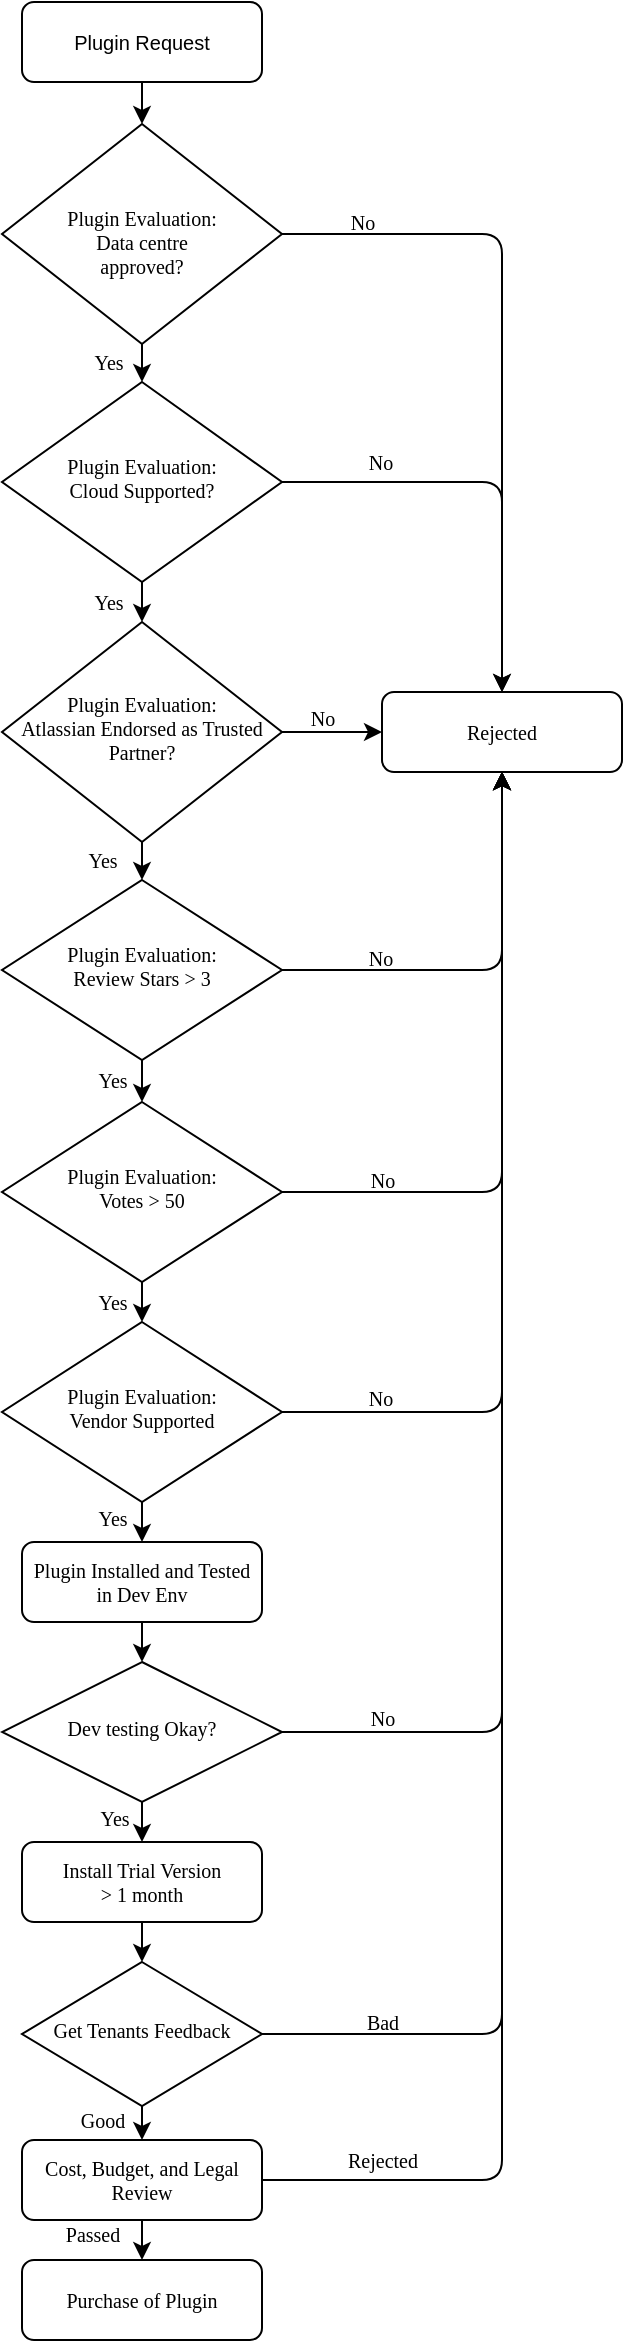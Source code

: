 <mxfile version="19.0.3" type="device" pages="2"><diagram id="C5RBs43oDa-KdzZeNtuy" name="vertical-layout"><mxGraphModel dx="2565" dy="1325" grid="0" gridSize="10" guides="1" tooltips="1" connect="1" arrows="1" fold="1" page="1" pageScale="1" pageWidth="827" pageHeight="1169" math="0" shadow="0"><root><mxCell id="WIyWlLk6GJQsqaUBKTNV-0"/><mxCell id="WIyWlLk6GJQsqaUBKTNV-1" parent="WIyWlLk6GJQsqaUBKTNV-0"/><mxCell id="XpRjnHkGzmFIEhDJoODN-25" value="" style="edgeStyle=orthogonalEdgeStyle;rounded=1;orthogonalLoop=1;jettySize=auto;html=1;fontFamily=Verdana;" parent="WIyWlLk6GJQsqaUBKTNV-1" source="WIyWlLk6GJQsqaUBKTNV-3" target="WIyWlLk6GJQsqaUBKTNV-6" edge="1"><mxGeometry relative="1" as="geometry"/></mxCell><mxCell id="WIyWlLk6GJQsqaUBKTNV-3" value="Plugin Request" style="rounded=1;whiteSpace=wrap;html=1;fontSize=10;glass=0;strokeWidth=1;shadow=0;" parent="WIyWlLk6GJQsqaUBKTNV-1" vertex="1"><mxGeometry x="160" width="120" height="40" as="geometry"/></mxCell><mxCell id="XpRjnHkGzmFIEhDJoODN-17" style="edgeStyle=orthogonalEdgeStyle;rounded=1;orthogonalLoop=1;jettySize=auto;html=1;entryX=0.5;entryY=0;entryDx=0;entryDy=0;fontFamily=Verdana;" parent="WIyWlLk6GJQsqaUBKTNV-1" source="WIyWlLk6GJQsqaUBKTNV-6" target="XpRjnHkGzmFIEhDJoODN-5" edge="1"><mxGeometry relative="1" as="geometry"/></mxCell><mxCell id="XpRjnHkGzmFIEhDJoODN-19" style="edgeStyle=orthogonalEdgeStyle;rounded=1;orthogonalLoop=1;jettySize=auto;html=1;entryX=0.5;entryY=0;entryDx=0;entryDy=0;fontFamily=Verdana;" parent="WIyWlLk6GJQsqaUBKTNV-1" source="WIyWlLk6GJQsqaUBKTNV-6" target="WIyWlLk6GJQsqaUBKTNV-12" edge="1"><mxGeometry relative="1" as="geometry"/></mxCell><mxCell id="WIyWlLk6GJQsqaUBKTNV-6" value="&lt;br style=&quot;font-size: 10px;&quot;&gt;Plugin Evaluation: &lt;br style=&quot;font-size: 10px;&quot;&gt;Data centre &lt;br style=&quot;font-size: 10px;&quot;&gt;approved?" style="rhombus;whiteSpace=wrap;html=1;shadow=0;fontFamily=Verdana;fontSize=10;align=center;strokeWidth=1;spacing=6;spacingTop=-4;" parent="WIyWlLk6GJQsqaUBKTNV-1" vertex="1"><mxGeometry x="150" y="61" width="140" height="110" as="geometry"/></mxCell><mxCell id="XpRjnHkGzmFIEhDJoODN-36" value="" style="edgeStyle=orthogonalEdgeStyle;rounded=1;orthogonalLoop=1;jettySize=auto;html=1;entryX=0.5;entryY=0;entryDx=0;entryDy=0;exitX=0.5;exitY=1;exitDx=0;exitDy=0;fontFamily=Verdana;" parent="WIyWlLk6GJQsqaUBKTNV-1" source="WIyWlLk6GJQsqaUBKTNV-11" target="XpRjnHkGzmFIEhDJoODN-26" edge="1"><mxGeometry relative="1" as="geometry"><Array as="points"><mxPoint x="220" y="970"/><mxPoint x="220" y="970"/></Array></mxGeometry></mxCell><mxCell id="WIyWlLk6GJQsqaUBKTNV-11" value="Install Trial Version&lt;br style=&quot;font-size: 10px;&quot;&gt;&amp;gt; 1 month" style="rounded=1;whiteSpace=wrap;html=1;fontSize=10;glass=0;strokeWidth=1;shadow=0;fontFamily=Verdana;" parent="WIyWlLk6GJQsqaUBKTNV-1" vertex="1"><mxGeometry x="160" y="920" width="120" height="40" as="geometry"/></mxCell><mxCell id="WIyWlLk6GJQsqaUBKTNV-12" value="Rejected" style="rounded=1;whiteSpace=wrap;html=1;fontSize=10;glass=0;strokeWidth=1;shadow=0;fontFamily=Verdana;" parent="WIyWlLk6GJQsqaUBKTNV-1" vertex="1"><mxGeometry x="340" y="345" width="120" height="40" as="geometry"/></mxCell><mxCell id="XpRjnHkGzmFIEhDJoODN-38" value="" style="edgeStyle=orthogonalEdgeStyle;rounded=1;orthogonalLoop=1;jettySize=auto;html=1;entryX=0.5;entryY=0;entryDx=0;entryDy=0;fontFamily=Verdana;" parent="WIyWlLk6GJQsqaUBKTNV-1" source="XpRjnHkGzmFIEhDJoODN-5" target="XpRjnHkGzmFIEhDJoODN-7" edge="1"><mxGeometry relative="1" as="geometry"><mxPoint x="220" y="390" as="targetPoint"/></mxGeometry></mxCell><mxCell id="XpRjnHkGzmFIEhDJoODN-42" value="" style="edgeStyle=orthogonalEdgeStyle;rounded=1;orthogonalLoop=1;jettySize=auto;html=1;entryX=0.5;entryY=0;entryDx=0;entryDy=0;fontFamily=Verdana;" parent="WIyWlLk6GJQsqaUBKTNV-1" source="XpRjnHkGzmFIEhDJoODN-5" target="WIyWlLk6GJQsqaUBKTNV-12" edge="1"><mxGeometry relative="1" as="geometry"><mxPoint x="380" y="240" as="targetPoint"/></mxGeometry></mxCell><mxCell id="XpRjnHkGzmFIEhDJoODN-5" value="Plugin Evaluation: &lt;br style=&quot;font-size: 10px;&quot;&gt;Cloud Supported?" style="rhombus;whiteSpace=wrap;html=1;shadow=0;fontFamily=Verdana;fontSize=10;align=center;strokeWidth=1;spacing=6;spacingTop=-4;" parent="WIyWlLk6GJQsqaUBKTNV-1" vertex="1"><mxGeometry x="150" y="190" width="140" height="100" as="geometry"/></mxCell><mxCell id="XpRjnHkGzmFIEhDJoODN-16" style="edgeStyle=orthogonalEdgeStyle;rounded=1;orthogonalLoop=1;jettySize=auto;html=1;entryX=0;entryY=0.5;entryDx=0;entryDy=0;fontFamily=Verdana;" parent="WIyWlLk6GJQsqaUBKTNV-1" source="XpRjnHkGzmFIEhDJoODN-7" target="WIyWlLk6GJQsqaUBKTNV-12" edge="1"><mxGeometry relative="1" as="geometry"/></mxCell><mxCell id="XpRjnHkGzmFIEhDJoODN-20" style="edgeStyle=orthogonalEdgeStyle;rounded=1;orthogonalLoop=1;jettySize=auto;html=1;entryX=0.5;entryY=0;entryDx=0;entryDy=0;fontFamily=Verdana;" parent="WIyWlLk6GJQsqaUBKTNV-1" source="XpRjnHkGzmFIEhDJoODN-7" target="XpRjnHkGzmFIEhDJoODN-11" edge="1"><mxGeometry relative="1" as="geometry"/></mxCell><mxCell id="XpRjnHkGzmFIEhDJoODN-7" value="Plugin Evaluation: &lt;br style=&quot;font-size: 10px;&quot;&gt;Atlassian Endorsed as Trusted Partner?" style="rhombus;whiteSpace=wrap;html=1;shadow=0;fontFamily=Verdana;fontSize=10;align=center;strokeWidth=1;spacing=6;spacingTop=-4;" parent="WIyWlLk6GJQsqaUBKTNV-1" vertex="1"><mxGeometry x="150" y="310" width="140" height="110" as="geometry"/></mxCell><mxCell id="XpRjnHkGzmFIEhDJoODN-40" value="" style="edgeStyle=orthogonalEdgeStyle;rounded=1;orthogonalLoop=1;jettySize=auto;html=1;entryX=0.5;entryY=1;entryDx=0;entryDy=0;fontFamily=Verdana;" parent="WIyWlLk6GJQsqaUBKTNV-1" source="XpRjnHkGzmFIEhDJoODN-11" target="WIyWlLk6GJQsqaUBKTNV-12" edge="1"><mxGeometry relative="1" as="geometry"><mxPoint x="400" y="484" as="targetPoint"/></mxGeometry></mxCell><mxCell id="XpRjnHkGzmFIEhDJoODN-44" value="" style="edgeStyle=orthogonalEdgeStyle;rounded=1;orthogonalLoop=1;jettySize=auto;html=1;entryX=0.5;entryY=0;entryDx=0;entryDy=0;fontFamily=Verdana;" parent="WIyWlLk6GJQsqaUBKTNV-1" source="XpRjnHkGzmFIEhDJoODN-11" target="XpRjnHkGzmFIEhDJoODN-21" edge="1"><mxGeometry relative="1" as="geometry"><mxPoint x="220" y="604" as="targetPoint"/></mxGeometry></mxCell><mxCell id="XpRjnHkGzmFIEhDJoODN-11" value="Plugin Evaluation: &lt;br style=&quot;font-size: 10px;&quot;&gt;Review Stars &amp;gt; 3" style="rhombus;whiteSpace=wrap;html=1;shadow=0;fontFamily=Verdana;fontSize=10;align=center;strokeWidth=1;spacing=6;spacingTop=-4;" parent="WIyWlLk6GJQsqaUBKTNV-1" vertex="1"><mxGeometry x="150" y="439" width="140" height="90" as="geometry"/></mxCell><mxCell id="XpRjnHkGzmFIEhDJoODN-46" value="" style="edgeStyle=orthogonalEdgeStyle;rounded=1;orthogonalLoop=1;jettySize=auto;html=1;entryX=0.5;entryY=0;entryDx=0;entryDy=0;fontFamily=Verdana;" parent="WIyWlLk6GJQsqaUBKTNV-1" source="XpRjnHkGzmFIEhDJoODN-21" target="XpRjnHkGzmFIEhDJoODN-22" edge="1"><mxGeometry relative="1" as="geometry"><mxPoint x="90" y="725" as="targetPoint"/></mxGeometry></mxCell><mxCell id="XpRjnHkGzmFIEhDJoODN-53" value="" style="edgeStyle=orthogonalEdgeStyle;rounded=1;orthogonalLoop=1;jettySize=auto;html=1;entryX=0.5;entryY=1;entryDx=0;entryDy=0;fontFamily=Verdana;" parent="WIyWlLk6GJQsqaUBKTNV-1" source="XpRjnHkGzmFIEhDJoODN-21" target="WIyWlLk6GJQsqaUBKTNV-12" edge="1"><mxGeometry relative="1" as="geometry"><mxPoint x="390" y="595" as="targetPoint"/></mxGeometry></mxCell><mxCell id="XpRjnHkGzmFIEhDJoODN-21" value="Plugin Evaluation: &lt;br style=&quot;font-size: 10px;&quot;&gt;Votes &amp;gt; 50" style="rhombus;whiteSpace=wrap;html=1;shadow=0;fontFamily=Verdana;fontSize=10;align=center;strokeWidth=1;spacing=6;spacingTop=-4;" parent="WIyWlLk6GJQsqaUBKTNV-1" vertex="1"><mxGeometry x="150" y="550" width="140" height="90" as="geometry"/></mxCell><mxCell id="XpRjnHkGzmFIEhDJoODN-48" value="" style="edgeStyle=orthogonalEdgeStyle;rounded=1;orthogonalLoop=1;jettySize=auto;html=1;fontFamily=Verdana;" parent="WIyWlLk6GJQsqaUBKTNV-1" source="XpRjnHkGzmFIEhDJoODN-22" target="XpRjnHkGzmFIEhDJoODN-23" edge="1"><mxGeometry relative="1" as="geometry"/></mxCell><mxCell id="XpRjnHkGzmFIEhDJoODN-55" value="" style="edgeStyle=orthogonalEdgeStyle;rounded=1;orthogonalLoop=1;jettySize=auto;html=1;entryX=0.5;entryY=1;entryDx=0;entryDy=0;fontFamily=Verdana;" parent="WIyWlLk6GJQsqaUBKTNV-1" source="XpRjnHkGzmFIEhDJoODN-22" target="WIyWlLk6GJQsqaUBKTNV-12" edge="1"><mxGeometry relative="1" as="geometry"><mxPoint x="390" y="705" as="targetPoint"/></mxGeometry></mxCell><mxCell id="XpRjnHkGzmFIEhDJoODN-22" value="Plugin Evaluation: &lt;br style=&quot;font-size: 10px;&quot;&gt;Vendor Supported" style="rhombus;whiteSpace=wrap;html=1;shadow=0;fontFamily=Verdana;fontSize=10;align=center;strokeWidth=1;spacing=6;spacingTop=-4;" parent="WIyWlLk6GJQsqaUBKTNV-1" vertex="1"><mxGeometry x="150" y="660" width="140" height="90" as="geometry"/></mxCell><mxCell id="XpRjnHkGzmFIEhDJoODN-49" value="" style="edgeStyle=orthogonalEdgeStyle;rounded=1;orthogonalLoop=1;jettySize=auto;html=1;entryX=0.5;entryY=0;entryDx=0;entryDy=0;fontFamily=Verdana;" parent="WIyWlLk6GJQsqaUBKTNV-1" source="XpRjnHkGzmFIEhDJoODN-23" target="XpRjnHkGzmFIEhDJoODN-24" edge="1"><mxGeometry relative="1" as="geometry"/></mxCell><mxCell id="XpRjnHkGzmFIEhDJoODN-23" value="Plugin Installed and Tested in Dev Env" style="rounded=1;whiteSpace=wrap;html=1;fontSize=10;glass=0;strokeWidth=1;shadow=0;fontFamily=Verdana;" parent="WIyWlLk6GJQsqaUBKTNV-1" vertex="1"><mxGeometry x="160" y="770" width="120" height="40" as="geometry"/></mxCell><mxCell id="XpRjnHkGzmFIEhDJoODN-51" value="" style="edgeStyle=orthogonalEdgeStyle;rounded=1;orthogonalLoop=1;jettySize=auto;html=1;entryX=0.5;entryY=0;entryDx=0;entryDy=0;fontFamily=Verdana;" parent="WIyWlLk6GJQsqaUBKTNV-1" source="XpRjnHkGzmFIEhDJoODN-24" target="WIyWlLk6GJQsqaUBKTNV-11" edge="1"><mxGeometry relative="1" as="geometry"><mxPoint x="100" y="975" as="targetPoint"/></mxGeometry></mxCell><mxCell id="XpRjnHkGzmFIEhDJoODN-57" value="" style="edgeStyle=orthogonalEdgeStyle;rounded=1;orthogonalLoop=1;jettySize=auto;html=1;entryX=0.5;entryY=1;entryDx=0;entryDy=0;fontFamily=Verdana;" parent="WIyWlLk6GJQsqaUBKTNV-1" source="XpRjnHkGzmFIEhDJoODN-24" target="WIyWlLk6GJQsqaUBKTNV-12" edge="1"><mxGeometry relative="1" as="geometry"><mxPoint x="380" y="865" as="targetPoint"/></mxGeometry></mxCell><mxCell id="XpRjnHkGzmFIEhDJoODN-24" value="Dev testing Okay?" style="rhombus;whiteSpace=wrap;html=1;shadow=0;fontFamily=Verdana;fontSize=10;align=center;strokeWidth=1;spacing=6;spacingTop=-4;" parent="WIyWlLk6GJQsqaUBKTNV-1" vertex="1"><mxGeometry x="150" y="830" width="140" height="70" as="geometry"/></mxCell><mxCell id="XpRjnHkGzmFIEhDJoODN-35" value="" style="edgeStyle=orthogonalEdgeStyle;rounded=1;orthogonalLoop=1;jettySize=auto;html=1;entryX=0.5;entryY=0;entryDx=0;entryDy=0;fontFamily=Verdana;" parent="WIyWlLk6GJQsqaUBKTNV-1" source="XpRjnHkGzmFIEhDJoODN-26" target="XpRjnHkGzmFIEhDJoODN-27" edge="1"><mxGeometry relative="1" as="geometry"><mxPoint x="70" y="1128" as="targetPoint"/></mxGeometry></mxCell><mxCell id="XpRjnHkGzmFIEhDJoODN-59" value="" style="edgeStyle=orthogonalEdgeStyle;rounded=1;orthogonalLoop=1;jettySize=auto;html=1;entryX=0.5;entryY=1;entryDx=0;entryDy=0;fontFamily=Verdana;" parent="WIyWlLk6GJQsqaUBKTNV-1" source="XpRjnHkGzmFIEhDJoODN-26" target="WIyWlLk6GJQsqaUBKTNV-12" edge="1"><mxGeometry relative="1" as="geometry"><mxPoint x="360" y="1016" as="targetPoint"/></mxGeometry></mxCell><mxCell id="XpRjnHkGzmFIEhDJoODN-26" value="Get Tenants Feedback" style="rhombus;whiteSpace=wrap;html=1;shadow=0;fontFamily=Verdana;fontSize=10;align=center;strokeWidth=1;spacing=6;spacingTop=-4;" parent="WIyWlLk6GJQsqaUBKTNV-1" vertex="1"><mxGeometry x="160" y="980" width="120" height="72" as="geometry"/></mxCell><mxCell id="XpRjnHkGzmFIEhDJoODN-29" value="" style="edgeStyle=orthogonalEdgeStyle;rounded=1;orthogonalLoop=1;jettySize=auto;html=1;fontFamily=Verdana;" parent="WIyWlLk6GJQsqaUBKTNV-1" source="XpRjnHkGzmFIEhDJoODN-27" target="XpRjnHkGzmFIEhDJoODN-28" edge="1"><mxGeometry relative="1" as="geometry"/></mxCell><mxCell id="XpRjnHkGzmFIEhDJoODN-62" value="&lt;font style=&quot;font-size: 10px&quot;&gt;Passed&lt;/font&gt;" style="edgeLabel;html=1;align=center;verticalAlign=middle;resizable=0;points=[];fontFamily=Verdana;" parent="XpRjnHkGzmFIEhDJoODN-29" vertex="1" connectable="0"><mxGeometry x="0.567" y="1" relative="1" as="geometry"><mxPoint x="-26" as="offset"/></mxGeometry></mxCell><mxCell id="XpRjnHkGzmFIEhDJoODN-61" value="" style="edgeStyle=orthogonalEdgeStyle;rounded=1;orthogonalLoop=1;jettySize=auto;html=1;entryX=0.5;entryY=1;entryDx=0;entryDy=0;fontFamily=Verdana;" parent="WIyWlLk6GJQsqaUBKTNV-1" source="XpRjnHkGzmFIEhDJoODN-27" target="WIyWlLk6GJQsqaUBKTNV-12" edge="1"><mxGeometry relative="1" as="geometry"><mxPoint x="380" y="1089.0" as="targetPoint"/></mxGeometry></mxCell><mxCell id="XpRjnHkGzmFIEhDJoODN-27" value="Cost, Budget, and Legal Review" style="rounded=1;whiteSpace=wrap;html=1;fontSize=10;glass=0;strokeWidth=1;shadow=0;fontFamily=Verdana;" parent="WIyWlLk6GJQsqaUBKTNV-1" vertex="1"><mxGeometry x="160" y="1069" width="120" height="40" as="geometry"/></mxCell><mxCell id="XpRjnHkGzmFIEhDJoODN-28" value="Purchase of Plugin" style="rounded=1;whiteSpace=wrap;html=1;fontSize=10;glass=0;strokeWidth=1;shadow=0;fontFamily=Verdana;" parent="WIyWlLk6GJQsqaUBKTNV-1" vertex="1"><mxGeometry x="160" y="1129" width="120" height="40" as="geometry"/></mxCell><mxCell id="XpRjnHkGzmFIEhDJoODN-63" value="Rejected" style="text;html=1;align=center;verticalAlign=middle;resizable=0;points=[];autosize=1;strokeColor=none;fillColor=none;fontSize=10;fontFamily=Verdana;" parent="WIyWlLk6GJQsqaUBKTNV-1" vertex="1"><mxGeometry x="310" y="1069" width="60" height="20" as="geometry"/></mxCell><mxCell id="XpRjnHkGzmFIEhDJoODN-64" value="Good" style="text;html=1;align=center;verticalAlign=middle;resizable=0;points=[];autosize=1;strokeColor=none;fillColor=none;fontSize=10;fontFamily=Verdana;" parent="WIyWlLk6GJQsqaUBKTNV-1" vertex="1"><mxGeometry x="180" y="1049" width="40" height="20" as="geometry"/></mxCell><mxCell id="XpRjnHkGzmFIEhDJoODN-65" value="Bad" style="text;html=1;align=center;verticalAlign=middle;resizable=0;points=[];autosize=1;strokeColor=none;fillColor=none;fontSize=10;fontFamily=Verdana;" parent="WIyWlLk6GJQsqaUBKTNV-1" vertex="1"><mxGeometry x="325" y="1000" width="30" height="20" as="geometry"/></mxCell><mxCell id="XpRjnHkGzmFIEhDJoODN-66" value="No" style="text;html=1;align=center;verticalAlign=middle;resizable=0;points=[];autosize=1;strokeColor=none;fillColor=none;fontSize=10;fontFamily=Verdana;" parent="WIyWlLk6GJQsqaUBKTNV-1" vertex="1"><mxGeometry x="325" y="848" width="30" height="20" as="geometry"/></mxCell><mxCell id="XpRjnHkGzmFIEhDJoODN-67" value="Yes" style="text;html=1;align=center;verticalAlign=middle;resizable=0;points=[];autosize=1;strokeColor=none;fillColor=none;fontSize=10;fontFamily=Verdana;" parent="WIyWlLk6GJQsqaUBKTNV-1" vertex="1"><mxGeometry x="191" y="898" width="30" height="20" as="geometry"/></mxCell><mxCell id="XpRjnHkGzmFIEhDJoODN-68" value="Yes" style="text;html=1;align=center;verticalAlign=middle;resizable=0;points=[];autosize=1;strokeColor=none;fillColor=none;fontSize=10;fontFamily=Verdana;" parent="WIyWlLk6GJQsqaUBKTNV-1" vertex="1"><mxGeometry x="190" y="748" width="30" height="20" as="geometry"/></mxCell><mxCell id="XpRjnHkGzmFIEhDJoODN-69" value="No" style="text;html=1;align=center;verticalAlign=middle;resizable=0;points=[];autosize=1;strokeColor=none;fillColor=none;fontSize=10;fontFamily=Verdana;" parent="WIyWlLk6GJQsqaUBKTNV-1" vertex="1"><mxGeometry x="324" y="688" width="30" height="20" as="geometry"/></mxCell><mxCell id="XpRjnHkGzmFIEhDJoODN-70" value="Yes" style="text;html=1;align=center;verticalAlign=middle;resizable=0;points=[];autosize=1;strokeColor=none;fillColor=none;fontSize=10;fontFamily=Verdana;" parent="WIyWlLk6GJQsqaUBKTNV-1" vertex="1"><mxGeometry x="190" y="640" width="30" height="20" as="geometry"/></mxCell><mxCell id="XpRjnHkGzmFIEhDJoODN-71" value="Yes" style="text;html=1;align=center;verticalAlign=middle;resizable=0;points=[];autosize=1;strokeColor=none;fillColor=none;fontSize=10;fontFamily=Verdana;" parent="WIyWlLk6GJQsqaUBKTNV-1" vertex="1"><mxGeometry x="190" y="529" width="30" height="20" as="geometry"/></mxCell><mxCell id="XpRjnHkGzmFIEhDJoODN-74" value="No" style="text;html=1;align=center;verticalAlign=middle;resizable=0;points=[];autosize=1;strokeColor=none;fillColor=none;fontSize=10;fontFamily=Verdana;" parent="WIyWlLk6GJQsqaUBKTNV-1" vertex="1"><mxGeometry x="325" y="579" width="30" height="20" as="geometry"/></mxCell><mxCell id="XpRjnHkGzmFIEhDJoODN-75" value="No" style="text;html=1;align=center;verticalAlign=middle;resizable=0;points=[];autosize=1;strokeColor=none;fillColor=none;fontSize=10;fontFamily=Verdana;" parent="WIyWlLk6GJQsqaUBKTNV-1" vertex="1"><mxGeometry x="324" y="468" width="30" height="20" as="geometry"/></mxCell><mxCell id="XpRjnHkGzmFIEhDJoODN-77" value="Yes" style="text;html=1;align=center;verticalAlign=middle;resizable=0;points=[];autosize=1;strokeColor=none;fillColor=none;fontSize=10;fontFamily=Verdana;" parent="WIyWlLk6GJQsqaUBKTNV-1" vertex="1"><mxGeometry x="185" y="419" width="30" height="20" as="geometry"/></mxCell><mxCell id="XpRjnHkGzmFIEhDJoODN-78" value="No" style="text;html=1;align=center;verticalAlign=middle;resizable=0;points=[];autosize=1;strokeColor=none;fillColor=none;fontSize=10;fontFamily=Verdana;" parent="WIyWlLk6GJQsqaUBKTNV-1" vertex="1"><mxGeometry x="295" y="348" width="30" height="20" as="geometry"/></mxCell><mxCell id="XpRjnHkGzmFIEhDJoODN-79" value="No" style="text;html=1;align=center;verticalAlign=middle;resizable=0;points=[];autosize=1;strokeColor=none;fillColor=none;fontSize=10;fontFamily=Verdana;" parent="WIyWlLk6GJQsqaUBKTNV-1" vertex="1"><mxGeometry x="324" y="220" width="30" height="20" as="geometry"/></mxCell><mxCell id="XpRjnHkGzmFIEhDJoODN-80" value="Yes" style="text;html=1;align=center;verticalAlign=middle;resizable=0;points=[];autosize=1;strokeColor=none;fillColor=none;fontSize=10;fontFamily=Verdana;" parent="WIyWlLk6GJQsqaUBKTNV-1" vertex="1"><mxGeometry x="188" y="290" width="30" height="20" as="geometry"/></mxCell><mxCell id="XpRjnHkGzmFIEhDJoODN-81" value="Yes" style="text;html=1;align=center;verticalAlign=middle;resizable=0;points=[];autosize=1;strokeColor=none;fillColor=none;fontSize=10;fontFamily=Verdana;" parent="WIyWlLk6GJQsqaUBKTNV-1" vertex="1"><mxGeometry x="188" y="170" width="30" height="20" as="geometry"/></mxCell><mxCell id="XpRjnHkGzmFIEhDJoODN-82" value="No" style="text;html=1;align=center;verticalAlign=middle;resizable=0;points=[];autosize=1;strokeColor=none;fillColor=none;fontSize=10;fontFamily=Verdana;" parent="WIyWlLk6GJQsqaUBKTNV-1" vertex="1"><mxGeometry x="315" y="100" width="30" height="20" as="geometry"/></mxCell></root></mxGraphModel></diagram><diagram name="horizontal-layout" id="eKzJ9wceDhU96s1LVjoK"><mxGraphModel dx="1048" dy="664" grid="1" gridSize="10" guides="1" tooltips="1" connect="1" arrows="1" fold="1" page="1" pageScale="1" pageWidth="827" pageHeight="1169" math="0" shadow="0"><root><mxCell id="CC4INAylgOxQgKjTpZK9-0"/><mxCell id="CC4INAylgOxQgKjTpZK9-1" parent="CC4INAylgOxQgKjTpZK9-0"/><mxCell id="CC4INAylgOxQgKjTpZK9-2" value="" style="edgeStyle=orthogonalEdgeStyle;rounded=0;orthogonalLoop=1;jettySize=auto;html=1;" edge="1" parent="CC4INAylgOxQgKjTpZK9-1" source="CC4INAylgOxQgKjTpZK9-3" target="CC4INAylgOxQgKjTpZK9-6"><mxGeometry relative="1" as="geometry"/></mxCell><mxCell id="CC4INAylgOxQgKjTpZK9-3" value="Plugin Request" style="rounded=1;whiteSpace=wrap;html=1;fontSize=12;glass=0;strokeWidth=1;shadow=0;" vertex="1" parent="CC4INAylgOxQgKjTpZK9-1"><mxGeometry x="50" y="18" width="120" height="40" as="geometry"/></mxCell><mxCell id="DahzgMe5XvXq7uPstONB-3" value="" style="edgeStyle=orthogonalEdgeStyle;rounded=0;orthogonalLoop=1;jettySize=auto;html=1;" edge="1" parent="CC4INAylgOxQgKjTpZK9-1" source="CC4INAylgOxQgKjTpZK9-6"><mxGeometry relative="1" as="geometry"><mxPoint x="220" y="200" as="targetPoint"/></mxGeometry></mxCell><mxCell id="CC4INAylgOxQgKjTpZK9-6" value="&lt;br&gt;Plugin Evaluation: &lt;br&gt;Data centre &lt;br&gt;approved?" style="rhombus;whiteSpace=wrap;html=1;shadow=0;fontFamily=Helvetica;fontSize=12;align=center;strokeWidth=1;spacing=6;spacingTop=-4;" vertex="1" parent="CC4INAylgOxQgKjTpZK9-1"><mxGeometry x="40" y="88" width="140" height="110" as="geometry"/></mxCell><mxCell id="CC4INAylgOxQgKjTpZK9-7" value="" style="edgeStyle=orthogonalEdgeStyle;rounded=0;orthogonalLoop=1;jettySize=auto;html=1;entryX=0.5;entryY=0;entryDx=0;entryDy=0;exitX=0.5;exitY=1;exitDx=0;exitDy=0;" edge="1" parent="CC4INAylgOxQgKjTpZK9-1" source="CC4INAylgOxQgKjTpZK9-8" target="CC4INAylgOxQgKjTpZK9-32"><mxGeometry relative="1" as="geometry"><Array as="points"><mxPoint x="220" y="970"/><mxPoint x="220" y="970"/></Array></mxGeometry></mxCell><mxCell id="CC4INAylgOxQgKjTpZK9-8" value="Repair Lamp" style="rounded=1;whiteSpace=wrap;html=1;fontSize=12;glass=0;strokeWidth=1;shadow=0;" vertex="1" parent="CC4INAylgOxQgKjTpZK9-1"><mxGeometry x="160" y="920" width="120" height="40" as="geometry"/></mxCell><mxCell id="CC4INAylgOxQgKjTpZK9-9" value="Rejected" style="rounded=1;whiteSpace=wrap;html=1;fontSize=12;glass=0;strokeWidth=1;shadow=0;" vertex="1" parent="CC4INAylgOxQgKjTpZK9-1"><mxGeometry x="340" y="345" width="120" height="40" as="geometry"/></mxCell><mxCell id="DahzgMe5XvXq7uPstONB-4" value="" style="edgeStyle=orthogonalEdgeStyle;rounded=0;orthogonalLoop=1;jettySize=auto;html=1;" edge="1" parent="CC4INAylgOxQgKjTpZK9-1" source="CC4INAylgOxQgKjTpZK9-12"><mxGeometry relative="1" as="geometry"><mxPoint x="320" y="200" as="targetPoint"/></mxGeometry></mxCell><mxCell id="CC4INAylgOxQgKjTpZK9-12" value="Plugin Evaluation: &lt;br&gt;Cloud Supported?" style="rhombus;whiteSpace=wrap;html=1;shadow=0;fontFamily=Helvetica;fontSize=12;align=center;strokeWidth=1;spacing=6;spacingTop=-4;" vertex="1" parent="CC4INAylgOxQgKjTpZK9-1"><mxGeometry x="149" y="203" width="140" height="100" as="geometry"/></mxCell><mxCell id="CC4INAylgOxQgKjTpZK9-15" value="Plugin Evaluation: &lt;br&gt;Atlassian Endorsed as Trusted Partner?" style="rhombus;whiteSpace=wrap;html=1;shadow=0;fontFamily=Helvetica;fontSize=12;align=center;strokeWidth=1;spacing=6;spacingTop=-4;" vertex="1" parent="CC4INAylgOxQgKjTpZK9-1"><mxGeometry x="249" y="88" width="140" height="110" as="geometry"/></mxCell><mxCell id="CC4INAylgOxQgKjTpZK9-18" value="Plugin Evaluation: &lt;br&gt;Review Stars &amp;gt; 3" style="rhombus;whiteSpace=wrap;html=1;shadow=0;fontFamily=Helvetica;fontSize=12;align=center;strokeWidth=1;spacing=6;spacingTop=-4;" vertex="1" parent="CC4INAylgOxQgKjTpZK9-1"><mxGeometry x="339" y="208" width="140" height="90" as="geometry"/></mxCell><mxCell id="CC4INAylgOxQgKjTpZK9-21" value="Plugin Evaluation: &lt;br&gt;Votes &amp;gt; 50" style="rhombus;whiteSpace=wrap;html=1;shadow=0;fontFamily=Helvetica;fontSize=12;align=center;strokeWidth=1;spacing=6;spacingTop=-4;" vertex="1" parent="CC4INAylgOxQgKjTpZK9-1"><mxGeometry x="449" y="98" width="140" height="90" as="geometry"/></mxCell><mxCell id="CC4INAylgOxQgKjTpZK9-22" value="" style="edgeStyle=orthogonalEdgeStyle;rounded=0;orthogonalLoop=1;jettySize=auto;html=1;" edge="1" parent="CC4INAylgOxQgKjTpZK9-1" source="CC4INAylgOxQgKjTpZK9-24" target="CC4INAylgOxQgKjTpZK9-26"><mxGeometry relative="1" as="geometry"/></mxCell><mxCell id="CC4INAylgOxQgKjTpZK9-24" value="Plugin Evaluation: &lt;br&gt;Vendor Supported" style="rhombus;whiteSpace=wrap;html=1;shadow=0;fontFamily=Helvetica;fontSize=12;align=center;strokeWidth=1;spacing=6;spacingTop=-4;" vertex="1" parent="CC4INAylgOxQgKjTpZK9-1"><mxGeometry x="150" y="660" width="140" height="90" as="geometry"/></mxCell><mxCell id="CC4INAylgOxQgKjTpZK9-25" value="" style="edgeStyle=orthogonalEdgeStyle;rounded=0;orthogonalLoop=1;jettySize=auto;html=1;entryX=0.5;entryY=0;entryDx=0;entryDy=0;" edge="1" parent="CC4INAylgOxQgKjTpZK9-1" source="CC4INAylgOxQgKjTpZK9-26" target="CC4INAylgOxQgKjTpZK9-29"><mxGeometry relative="1" as="geometry"/></mxCell><mxCell id="CC4INAylgOxQgKjTpZK9-26" value="Plugin Installed and Tested in Dev Env" style="rounded=1;whiteSpace=wrap;html=1;fontSize=12;glass=0;strokeWidth=1;shadow=0;" vertex="1" parent="CC4INAylgOxQgKjTpZK9-1"><mxGeometry x="160" y="770" width="120" height="40" as="geometry"/></mxCell><mxCell id="CC4INAylgOxQgKjTpZK9-27" value="" style="edgeStyle=orthogonalEdgeStyle;rounded=0;orthogonalLoop=1;jettySize=auto;html=1;entryX=0.5;entryY=0;entryDx=0;entryDy=0;" edge="1" parent="CC4INAylgOxQgKjTpZK9-1" source="CC4INAylgOxQgKjTpZK9-29" target="CC4INAylgOxQgKjTpZK9-8"><mxGeometry relative="1" as="geometry"><mxPoint x="100" y="975" as="targetPoint"/></mxGeometry></mxCell><mxCell id="CC4INAylgOxQgKjTpZK9-29" value="Dev testing Okay?" style="rhombus;whiteSpace=wrap;html=1;shadow=0;fontFamily=Helvetica;fontSize=12;align=center;strokeWidth=1;spacing=6;spacingTop=-4;" vertex="1" parent="CC4INAylgOxQgKjTpZK9-1"><mxGeometry x="150" y="830" width="140" height="70" as="geometry"/></mxCell><mxCell id="CC4INAylgOxQgKjTpZK9-30" value="" style="edgeStyle=orthogonalEdgeStyle;rounded=0;orthogonalLoop=1;jettySize=auto;html=1;entryX=0.5;entryY=0;entryDx=0;entryDy=0;" edge="1" parent="CC4INAylgOxQgKjTpZK9-1" source="CC4INAylgOxQgKjTpZK9-32" target="CC4INAylgOxQgKjTpZK9-36"><mxGeometry relative="1" as="geometry"><mxPoint x="70" y="1128" as="targetPoint"/></mxGeometry></mxCell><mxCell id="CC4INAylgOxQgKjTpZK9-32" value="Get Tenants Feedback" style="rhombus;whiteSpace=wrap;html=1;shadow=0;fontFamily=Helvetica;fontSize=12;align=center;strokeWidth=1;spacing=6;spacingTop=-4;" vertex="1" parent="CC4INAylgOxQgKjTpZK9-1"><mxGeometry x="160" y="980" width="120" height="72" as="geometry"/></mxCell><mxCell id="CC4INAylgOxQgKjTpZK9-33" value="" style="edgeStyle=orthogonalEdgeStyle;rounded=0;orthogonalLoop=1;jettySize=auto;html=1;" edge="1" parent="CC4INAylgOxQgKjTpZK9-1" source="CC4INAylgOxQgKjTpZK9-36" target="CC4INAylgOxQgKjTpZK9-37"><mxGeometry relative="1" as="geometry"/></mxCell><mxCell id="CC4INAylgOxQgKjTpZK9-34" value="&lt;font style=&quot;font-size: 10px&quot;&gt;Passed&lt;/font&gt;" style="edgeLabel;html=1;align=center;verticalAlign=middle;resizable=0;points=[];" vertex="1" connectable="0" parent="CC4INAylgOxQgKjTpZK9-33"><mxGeometry x="0.567" y="1" relative="1" as="geometry"><mxPoint x="-26" as="offset"/></mxGeometry></mxCell><mxCell id="CC4INAylgOxQgKjTpZK9-36" value="Cost, Budget, and Legal Review" style="rounded=1;whiteSpace=wrap;html=1;fontSize=12;glass=0;strokeWidth=1;shadow=0;" vertex="1" parent="CC4INAylgOxQgKjTpZK9-1"><mxGeometry x="160" y="1069" width="120" height="40" as="geometry"/></mxCell><mxCell id="CC4INAylgOxQgKjTpZK9-37" value="Purchase of Plugin" style="rounded=1;whiteSpace=wrap;html=1;fontSize=12;glass=0;strokeWidth=1;shadow=0;" vertex="1" parent="CC4INAylgOxQgKjTpZK9-1"><mxGeometry x="160" y="1129" width="120" height="40" as="geometry"/></mxCell><mxCell id="CC4INAylgOxQgKjTpZK9-38" value="Rejected" style="text;html=1;align=center;verticalAlign=middle;resizable=0;points=[];autosize=1;strokeColor=none;fillColor=none;fontSize=10;" vertex="1" parent="CC4INAylgOxQgKjTpZK9-1"><mxGeometry x="310" y="1069" width="60" height="20" as="geometry"/></mxCell><mxCell id="CC4INAylgOxQgKjTpZK9-39" value="Good" style="text;html=1;align=center;verticalAlign=middle;resizable=0;points=[];autosize=1;strokeColor=none;fillColor=none;fontSize=10;" vertex="1" parent="CC4INAylgOxQgKjTpZK9-1"><mxGeometry x="180" y="1049" width="40" height="20" as="geometry"/></mxCell><mxCell id="CC4INAylgOxQgKjTpZK9-40" value="Bad" style="text;html=1;align=center;verticalAlign=middle;resizable=0;points=[];autosize=1;strokeColor=none;fillColor=none;fontSize=10;" vertex="1" parent="CC4INAylgOxQgKjTpZK9-1"><mxGeometry x="325" y="1000" width="30" height="20" as="geometry"/></mxCell><mxCell id="CC4INAylgOxQgKjTpZK9-41" value="No" style="text;html=1;align=center;verticalAlign=middle;resizable=0;points=[];autosize=1;strokeColor=none;fillColor=none;fontSize=10;" vertex="1" parent="CC4INAylgOxQgKjTpZK9-1"><mxGeometry x="325" y="848" width="30" height="20" as="geometry"/></mxCell><mxCell id="CC4INAylgOxQgKjTpZK9-42" value="Yes" style="text;html=1;align=center;verticalAlign=middle;resizable=0;points=[];autosize=1;strokeColor=none;fillColor=none;fontSize=10;" vertex="1" parent="CC4INAylgOxQgKjTpZK9-1"><mxGeometry x="191" y="898" width="30" height="20" as="geometry"/></mxCell><mxCell id="CC4INAylgOxQgKjTpZK9-43" value="Yes" style="text;html=1;align=center;verticalAlign=middle;resizable=0;points=[];autosize=1;strokeColor=none;fillColor=none;fontSize=10;" vertex="1" parent="CC4INAylgOxQgKjTpZK9-1"><mxGeometry x="190" y="748" width="30" height="20" as="geometry"/></mxCell><mxCell id="CC4INAylgOxQgKjTpZK9-44" value="No" style="text;html=1;align=center;verticalAlign=middle;resizable=0;points=[];autosize=1;strokeColor=none;fillColor=none;fontSize=10;" vertex="1" parent="CC4INAylgOxQgKjTpZK9-1"><mxGeometry x="324" y="688" width="30" height="20" as="geometry"/></mxCell><mxCell id="CC4INAylgOxQgKjTpZK9-45" value="Yes" style="text;html=1;align=center;verticalAlign=middle;resizable=0;points=[];autosize=1;strokeColor=none;fillColor=none;fontSize=10;" vertex="1" parent="CC4INAylgOxQgKjTpZK9-1"><mxGeometry x="190" y="640" width="30" height="20" as="geometry"/></mxCell><mxCell id="CC4INAylgOxQgKjTpZK9-46" value="Yes" style="text;html=1;align=center;verticalAlign=middle;resizable=0;points=[];autosize=1;strokeColor=none;fillColor=none;fontSize=10;" vertex="1" parent="CC4INAylgOxQgKjTpZK9-1"><mxGeometry x="190" y="529" width="30" height="20" as="geometry"/></mxCell><mxCell id="CC4INAylgOxQgKjTpZK9-47" value="No" style="text;html=1;align=center;verticalAlign=middle;resizable=0;points=[];autosize=1;strokeColor=none;fillColor=none;fontSize=10;" vertex="1" parent="CC4INAylgOxQgKjTpZK9-1"><mxGeometry x="325" y="579" width="30" height="20" as="geometry"/></mxCell><mxCell id="CC4INAylgOxQgKjTpZK9-48" value="No" style="text;html=1;align=center;verticalAlign=middle;resizable=0;points=[];autosize=1;strokeColor=none;fillColor=none;fontSize=10;" vertex="1" parent="CC4INAylgOxQgKjTpZK9-1"><mxGeometry x="324" y="468" width="30" height="20" as="geometry"/></mxCell><mxCell id="CC4INAylgOxQgKjTpZK9-49" value="Yes" style="text;html=1;align=center;verticalAlign=middle;resizable=0;points=[];autosize=1;strokeColor=none;fillColor=none;fontSize=10;" vertex="1" parent="CC4INAylgOxQgKjTpZK9-1"><mxGeometry x="190" y="418" width="30" height="20" as="geometry"/></mxCell><mxCell id="CC4INAylgOxQgKjTpZK9-50" value="No" style="text;html=1;align=center;verticalAlign=middle;resizable=0;points=[];autosize=1;strokeColor=none;fillColor=none;fontSize=10;" vertex="1" parent="CC4INAylgOxQgKjTpZK9-1"><mxGeometry x="295" y="348" width="30" height="20" as="geometry"/></mxCell><mxCell id="CC4INAylgOxQgKjTpZK9-51" value="No" style="text;html=1;align=center;verticalAlign=middle;resizable=0;points=[];autosize=1;strokeColor=none;fillColor=none;fontSize=10;" vertex="1" parent="CC4INAylgOxQgKjTpZK9-1"><mxGeometry x="324" y="220" width="30" height="20" as="geometry"/></mxCell><mxCell id="CC4INAylgOxQgKjTpZK9-52" value="Yes" style="text;html=1;align=center;verticalAlign=middle;resizable=0;points=[];autosize=1;strokeColor=none;fillColor=none;fontSize=10;" vertex="1" parent="CC4INAylgOxQgKjTpZK9-1"><mxGeometry x="188" y="290" width="30" height="20" as="geometry"/></mxCell><mxCell id="CC4INAylgOxQgKjTpZK9-53" value="Yes" style="text;html=1;align=center;verticalAlign=middle;resizable=0;points=[];autosize=1;strokeColor=none;fillColor=none;fontSize=10;" vertex="1" parent="CC4INAylgOxQgKjTpZK9-1"><mxGeometry x="188" y="170" width="30" height="20" as="geometry"/></mxCell><mxCell id="CC4INAylgOxQgKjTpZK9-54" value="No" style="text;html=1;align=center;verticalAlign=middle;resizable=0;points=[];autosize=1;strokeColor=none;fillColor=none;fontSize=10;" vertex="1" parent="CC4INAylgOxQgKjTpZK9-1"><mxGeometry x="315" y="100" width="30" height="20" as="geometry"/></mxCell></root></mxGraphModel></diagram></mxfile>